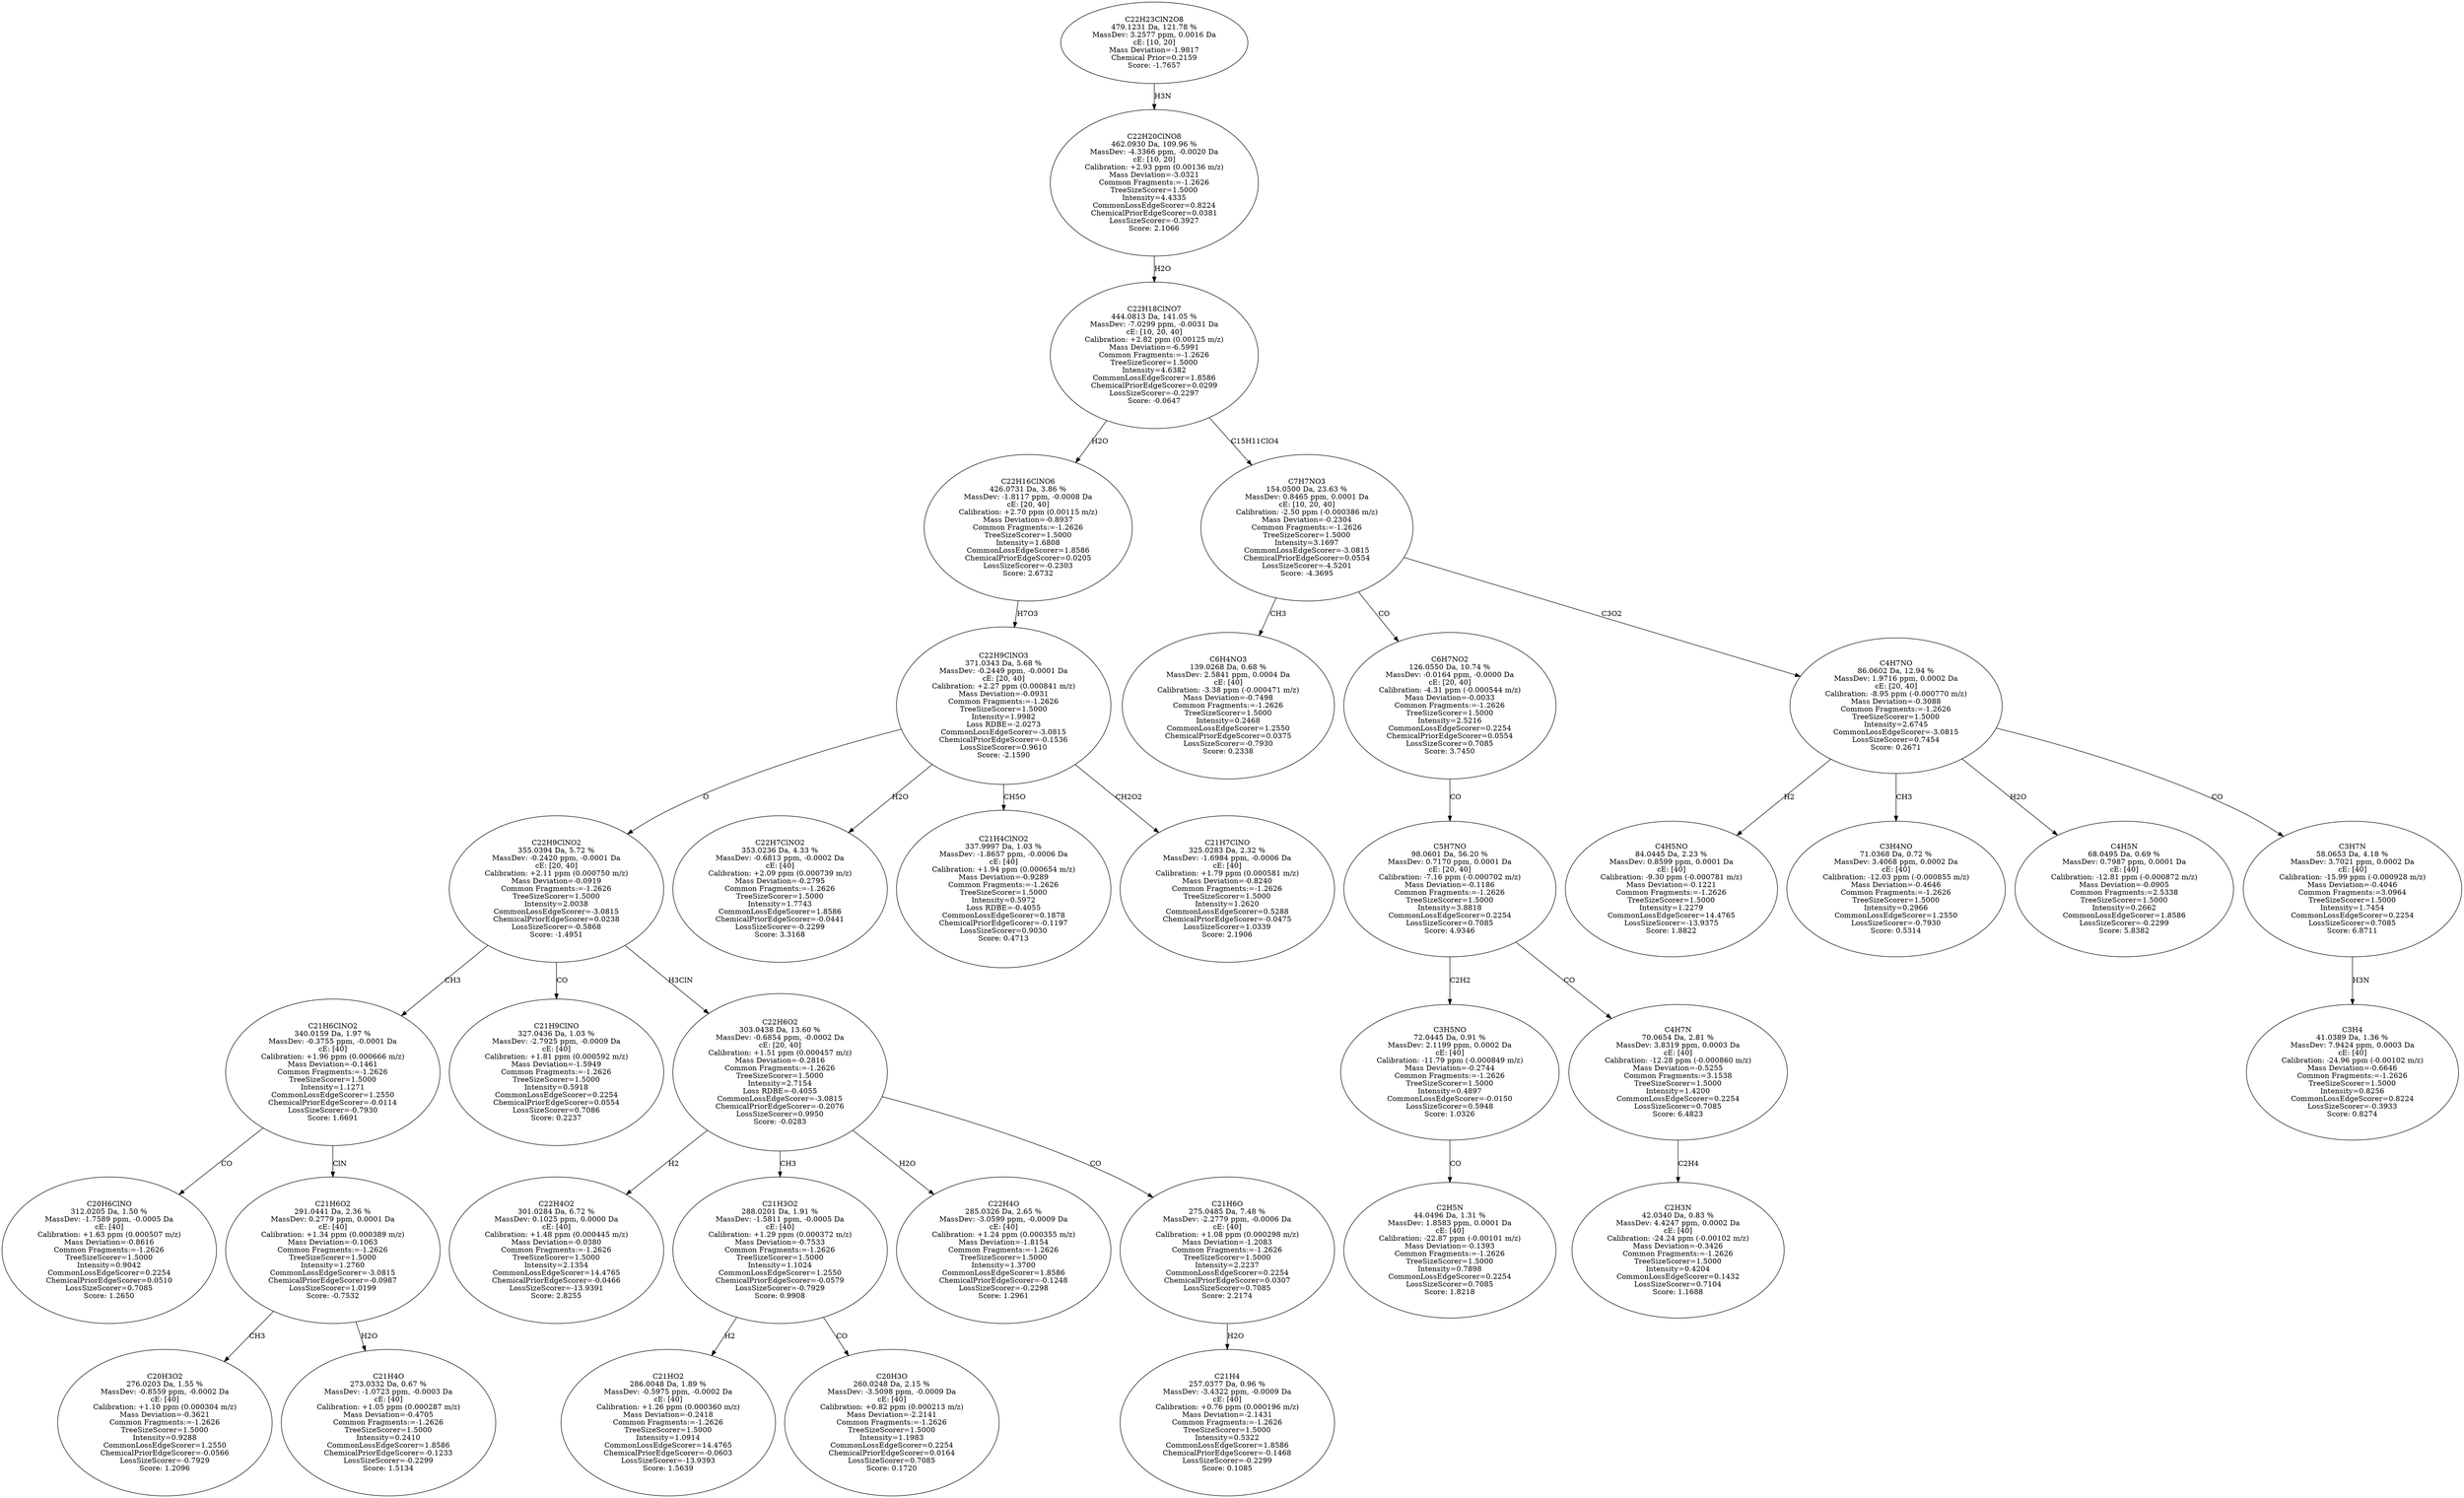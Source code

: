 strict digraph {
v1 [label="C20H6ClNO\n312.0205 Da, 1.50 %\nMassDev: -1.7589 ppm, -0.0005 Da\ncE: [40]\nCalibration: +1.63 ppm (0.000507 m/z)\nMass Deviation=-0.8616\nCommon Fragments:=-1.2626\nTreeSizeScorer=1.5000\nIntensity=0.9042\nCommonLossEdgeScorer=0.2254\nChemicalPriorEdgeScorer=0.0510\nLossSizeScorer=0.7085\nScore: 1.2650"];
v2 [label="C20H3O2\n276.0203 Da, 1.55 %\nMassDev: -0.8559 ppm, -0.0002 Da\ncE: [40]\nCalibration: +1.10 ppm (0.000304 m/z)\nMass Deviation=-0.3621\nCommon Fragments:=-1.2626\nTreeSizeScorer=1.5000\nIntensity=0.9288\nCommonLossEdgeScorer=1.2550\nChemicalPriorEdgeScorer=-0.0566\nLossSizeScorer=-0.7929\nScore: 1.2096"];
v3 [label="C21H4O\n273.0332 Da, 0.67 %\nMassDev: -1.0723 ppm, -0.0003 Da\ncE: [40]\nCalibration: +1.05 ppm (0.000287 m/z)\nMass Deviation=-0.4705\nCommon Fragments:=-1.2626\nTreeSizeScorer=1.5000\nIntensity=0.2410\nCommonLossEdgeScorer=1.8586\nChemicalPriorEdgeScorer=-0.1233\nLossSizeScorer=-0.2299\nScore: 1.5134"];
v4 [label="C21H6O2\n291.0441 Da, 2.36 %\nMassDev: 0.2779 ppm, 0.0001 Da\ncE: [40]\nCalibration: +1.34 ppm (0.000389 m/z)\nMass Deviation=-0.1063\nCommon Fragments:=-1.2626\nTreeSizeScorer=1.5000\nIntensity=1.2760\nCommonLossEdgeScorer=-3.0815\nChemicalPriorEdgeScorer=-0.0987\nLossSizeScorer=1.0199\nScore: -0.7532"];
v5 [label="C21H6ClNO2\n340.0159 Da, 1.97 %\nMassDev: -0.3755 ppm, -0.0001 Da\ncE: [40]\nCalibration: +1.96 ppm (0.000666 m/z)\nMass Deviation=-0.1461\nCommon Fragments:=-1.2626\nTreeSizeScorer=1.5000\nIntensity=1.1271\nCommonLossEdgeScorer=1.2550\nChemicalPriorEdgeScorer=-0.0114\nLossSizeScorer=-0.7930\nScore: 1.6691"];
v6 [label="C21H9ClNO\n327.0436 Da, 1.03 %\nMassDev: -2.7925 ppm, -0.0009 Da\ncE: [40]\nCalibration: +1.81 ppm (0.000592 m/z)\nMass Deviation=-1.5949\nCommon Fragments:=-1.2626\nTreeSizeScorer=1.5000\nIntensity=0.5918\nCommonLossEdgeScorer=0.2254\nChemicalPriorEdgeScorer=0.0554\nLossSizeScorer=0.7086\nScore: 0.2237"];
v7 [label="C22H4O2\n301.0284 Da, 6.72 %\nMassDev: 0.1025 ppm, 0.0000 Da\ncE: [40]\nCalibration: +1.48 ppm (0.000445 m/z)\nMass Deviation=-0.0380\nCommon Fragments:=-1.2626\nTreeSizeScorer=1.5000\nIntensity=2.1354\nCommonLossEdgeScorer=14.4765\nChemicalPriorEdgeScorer=-0.0466\nLossSizeScorer=-13.9391\nScore: 2.8255"];
v8 [label="C21HO2\n286.0048 Da, 1.89 %\nMassDev: -0.5975 ppm, -0.0002 Da\ncE: [40]\nCalibration: +1.26 ppm (0.000360 m/z)\nMass Deviation=-0.2418\nCommon Fragments:=-1.2626\nTreeSizeScorer=1.5000\nIntensity=1.0914\nCommonLossEdgeScorer=14.4765\nChemicalPriorEdgeScorer=-0.0603\nLossSizeScorer=-13.9393\nScore: 1.5639"];
v9 [label="C20H3O\n260.0248 Da, 2.15 %\nMassDev: -3.5098 ppm, -0.0009 Da\ncE: [40]\nCalibration: +0.82 ppm (0.000213 m/z)\nMass Deviation=-2.2141\nCommon Fragments:=-1.2626\nTreeSizeScorer=1.5000\nIntensity=1.1983\nCommonLossEdgeScorer=0.2254\nChemicalPriorEdgeScorer=0.0164\nLossSizeScorer=0.7085\nScore: 0.1720"];
v10 [label="C21H3O2\n288.0201 Da, 1.91 %\nMassDev: -1.5811 ppm, -0.0005 Da\ncE: [40]\nCalibration: +1.29 ppm (0.000372 m/z)\nMass Deviation=-0.7533\nCommon Fragments:=-1.2626\nTreeSizeScorer=1.5000\nIntensity=1.1024\nCommonLossEdgeScorer=1.2550\nChemicalPriorEdgeScorer=-0.0579\nLossSizeScorer=-0.7929\nScore: 0.9908"];
v11 [label="C22H4O\n285.0326 Da, 2.65 %\nMassDev: -3.0599 ppm, -0.0009 Da\ncE: [40]\nCalibration: +1.24 ppm (0.000355 m/z)\nMass Deviation=-1.8154\nCommon Fragments:=-1.2626\nTreeSizeScorer=1.5000\nIntensity=1.3700\nCommonLossEdgeScorer=1.8586\nChemicalPriorEdgeScorer=-0.1248\nLossSizeScorer=-0.2298\nScore: 1.2961"];
v12 [label="C21H4\n257.0377 Da, 0.96 %\nMassDev: -3.4322 ppm, -0.0009 Da\ncE: [40]\nCalibration: +0.76 ppm (0.000196 m/z)\nMass Deviation=-2.1431\nCommon Fragments:=-1.2626\nTreeSizeScorer=1.5000\nIntensity=0.5322\nCommonLossEdgeScorer=1.8586\nChemicalPriorEdgeScorer=-0.1468\nLossSizeScorer=-0.2299\nScore: 0.1085"];
v13 [label="C21H6O\n275.0485 Da, 7.48 %\nMassDev: -2.2779 ppm, -0.0006 Da\ncE: [40]\nCalibration: +1.08 ppm (0.000298 m/z)\nMass Deviation=-1.2083\nCommon Fragments:=-1.2626\nTreeSizeScorer=1.5000\nIntensity=2.2237\nCommonLossEdgeScorer=0.2254\nChemicalPriorEdgeScorer=0.0307\nLossSizeScorer=0.7085\nScore: 2.2174"];
v14 [label="C22H6O2\n303.0438 Da, 13.60 %\nMassDev: -0.6854 ppm, -0.0002 Da\ncE: [20, 40]\nCalibration: +1.51 ppm (0.000457 m/z)\nMass Deviation=-0.2816\nCommon Fragments:=-1.2626\nTreeSizeScorer=1.5000\nIntensity=2.7154\nLoss RDBE=-0.4055\nCommonLossEdgeScorer=-3.0815\nChemicalPriorEdgeScorer=-0.2076\nLossSizeScorer=0.9950\nScore: -0.0283"];
v15 [label="C22H9ClNO2\n355.0394 Da, 5.72 %\nMassDev: -0.2420 ppm, -0.0001 Da\ncE: [20, 40]\nCalibration: +2.11 ppm (0.000750 m/z)\nMass Deviation=-0.0919\nCommon Fragments:=-1.2626\nTreeSizeScorer=1.5000\nIntensity=2.0038\nCommonLossEdgeScorer=-3.0815\nChemicalPriorEdgeScorer=0.0238\nLossSizeScorer=-0.5868\nScore: -1.4951"];
v16 [label="C22H7ClNO2\n353.0236 Da, 4.33 %\nMassDev: -0.6813 ppm, -0.0002 Da\ncE: [40]\nCalibration: +2.09 ppm (0.000739 m/z)\nMass Deviation=-0.2795\nCommon Fragments:=-1.2626\nTreeSizeScorer=1.5000\nIntensity=1.7743\nCommonLossEdgeScorer=1.8586\nChemicalPriorEdgeScorer=-0.0441\nLossSizeScorer=-0.2299\nScore: 3.3168"];
v17 [label="C21H4ClNO2\n337.9997 Da, 1.03 %\nMassDev: -1.8657 ppm, -0.0006 Da\ncE: [40]\nCalibration: +1.94 ppm (0.000654 m/z)\nMass Deviation=-0.9289\nCommon Fragments:=-1.2626\nTreeSizeScorer=1.5000\nIntensity=0.5972\nLoss RDBE=-0.4055\nCommonLossEdgeScorer=0.1878\nChemicalPriorEdgeScorer=-0.1197\nLossSizeScorer=0.9030\nScore: 0.4713"];
v18 [label="C21H7ClNO\n325.0283 Da, 2.32 %\nMassDev: -1.6984 ppm, -0.0006 Da\ncE: [40]\nCalibration: +1.79 ppm (0.000581 m/z)\nMass Deviation=-0.8240\nCommon Fragments:=-1.2626\nTreeSizeScorer=1.5000\nIntensity=1.2620\nCommonLossEdgeScorer=0.5288\nChemicalPriorEdgeScorer=-0.0475\nLossSizeScorer=1.0339\nScore: 2.1906"];
v19 [label="C22H9ClNO3\n371.0343 Da, 5.68 %\nMassDev: -0.2449 ppm, -0.0001 Da\ncE: [20, 40]\nCalibration: +2.27 ppm (0.000841 m/z)\nMass Deviation=-0.0931\nCommon Fragments:=-1.2626\nTreeSizeScorer=1.5000\nIntensity=1.9982\nLoss RDBE=-2.0273\nCommonLossEdgeScorer=-3.0815\nChemicalPriorEdgeScorer=-0.1536\nLossSizeScorer=0.9610\nScore: -2.1590"];
v20 [label="C22H16ClNO6\n426.0731 Da, 3.86 %\nMassDev: -1.8117 ppm, -0.0008 Da\ncE: [20, 40]\nCalibration: +2.70 ppm (0.00115 m/z)\nMass Deviation=-0.8937\nCommon Fragments:=-1.2626\nTreeSizeScorer=1.5000\nIntensity=1.6808\nCommonLossEdgeScorer=1.8586\nChemicalPriorEdgeScorer=0.0205\nLossSizeScorer=-0.2303\nScore: 2.6732"];
v21 [label="C6H4NO3\n139.0268 Da, 0.68 %\nMassDev: 2.5841 ppm, 0.0004 Da\ncE: [40]\nCalibration: -3.38 ppm (-0.000471 m/z)\nMass Deviation=-0.7498\nCommon Fragments:=-1.2626\nTreeSizeScorer=1.5000\nIntensity=0.2468\nCommonLossEdgeScorer=1.2550\nChemicalPriorEdgeScorer=0.0375\nLossSizeScorer=-0.7930\nScore: 0.2338"];
v22 [label="C2H5N\n44.0496 Da, 1.31 %\nMassDev: 1.8583 ppm, 0.0001 Da\ncE: [40]\nCalibration: -22.87 ppm (-0.00101 m/z)\nMass Deviation=-0.1393\nCommon Fragments:=-1.2626\nTreeSizeScorer=1.5000\nIntensity=0.7898\nCommonLossEdgeScorer=0.2254\nLossSizeScorer=0.7085\nScore: 1.8218"];
v23 [label="C3H5NO\n72.0445 Da, 0.91 %\nMassDev: 2.1199 ppm, 0.0002 Da\ncE: [40]\nCalibration: -11.79 ppm (-0.000849 m/z)\nMass Deviation=-0.2744\nCommon Fragments:=-1.2626\nTreeSizeScorer=1.5000\nIntensity=0.4897\nCommonLossEdgeScorer=-0.0150\nLossSizeScorer=0.5948\nScore: 1.0326"];
v24 [label="C2H3N\n42.0340 Da, 0.83 %\nMassDev: 4.4247 ppm, 0.0002 Da\ncE: [40]\nCalibration: -24.24 ppm (-0.00102 m/z)\nMass Deviation=-0.3426\nCommon Fragments:=-1.2626\nTreeSizeScorer=1.5000\nIntensity=0.4204\nCommonLossEdgeScorer=0.1432\nLossSizeScorer=0.7104\nScore: 1.1688"];
v25 [label="C4H7N\n70.0654 Da, 2.81 %\nMassDev: 3.8319 ppm, 0.0003 Da\ncE: [40]\nCalibration: -12.28 ppm (-0.000860 m/z)\nMass Deviation=-0.5255\nCommon Fragments:=3.1538\nTreeSizeScorer=1.5000\nIntensity=1.4200\nCommonLossEdgeScorer=0.2254\nLossSizeScorer=0.7085\nScore: 6.4823"];
v26 [label="C5H7NO\n98.0601 Da, 56.20 %\nMassDev: 0.7170 ppm, 0.0001 Da\ncE: [20, 40]\nCalibration: -7.16 ppm (-0.000702 m/z)\nMass Deviation=-0.1186\nCommon Fragments:=-1.2626\nTreeSizeScorer=1.5000\nIntensity=3.8818\nCommonLossEdgeScorer=0.2254\nLossSizeScorer=0.7085\nScore: 4.9346"];
v27 [label="C6H7NO2\n126.0550 Da, 10.74 %\nMassDev: -0.0164 ppm, -0.0000 Da\ncE: [20, 40]\nCalibration: -4.31 ppm (-0.000544 m/z)\nMass Deviation=-0.0033\nCommon Fragments:=-1.2626\nTreeSizeScorer=1.5000\nIntensity=2.5216\nCommonLossEdgeScorer=0.2254\nChemicalPriorEdgeScorer=0.0554\nLossSizeScorer=0.7085\nScore: 3.7450"];
v28 [label="C4H5NO\n84.0445 Da, 2.23 %\nMassDev: 0.8599 ppm, 0.0001 Da\ncE: [40]\nCalibration: -9.30 ppm (-0.000781 m/z)\nMass Deviation=-0.1221\nCommon Fragments:=-1.2626\nTreeSizeScorer=1.5000\nIntensity=1.2279\nCommonLossEdgeScorer=14.4765\nLossSizeScorer=-13.9375\nScore: 1.8822"];
v29 [label="C3H4NO\n71.0368 Da, 0.72 %\nMassDev: 3.4068 ppm, 0.0002 Da\ncE: [40]\nCalibration: -12.03 ppm (-0.000855 m/z)\nMass Deviation=-0.4646\nCommon Fragments:=-1.2626\nTreeSizeScorer=1.5000\nIntensity=0.2966\nCommonLossEdgeScorer=1.2550\nLossSizeScorer=-0.7930\nScore: 0.5314"];
v30 [label="C4H5N\n68.0495 Da, 0.69 %\nMassDev: 0.7987 ppm, 0.0001 Da\ncE: [40]\nCalibration: -12.81 ppm (-0.000872 m/z)\nMass Deviation=-0.0905\nCommon Fragments:=2.5338\nTreeSizeScorer=1.5000\nIntensity=0.2662\nCommonLossEdgeScorer=1.8586\nLossSizeScorer=-0.2299\nScore: 5.8382"];
v31 [label="C3H4\n41.0389 Da, 1.36 %\nMassDev: 7.9424 ppm, 0.0003 Da\ncE: [40]\nCalibration: -24.96 ppm (-0.00102 m/z)\nMass Deviation=-0.6646\nCommon Fragments:=-1.2626\nTreeSizeScorer=1.5000\nIntensity=0.8256\nCommonLossEdgeScorer=0.8224\nLossSizeScorer=-0.3933\nScore: 0.8274"];
v32 [label="C3H7N\n58.0653 Da, 4.18 %\nMassDev: 3.7021 ppm, 0.0002 Da\ncE: [40]\nCalibration: -15.99 ppm (-0.000928 m/z)\nMass Deviation=-0.4046\nCommon Fragments:=3.0964\nTreeSizeScorer=1.5000\nIntensity=1.7454\nCommonLossEdgeScorer=0.2254\nLossSizeScorer=0.7085\nScore: 6.8711"];
v33 [label="C4H7NO\n86.0602 Da, 12.94 %\nMassDev: 1.9716 ppm, 0.0002 Da\ncE: [20, 40]\nCalibration: -8.95 ppm (-0.000770 m/z)\nMass Deviation=-0.3088\nCommon Fragments:=-1.2626\nTreeSizeScorer=1.5000\nIntensity=2.6745\nCommonLossEdgeScorer=-3.0815\nLossSizeScorer=0.7454\nScore: 0.2671"];
v34 [label="C7H7NO3\n154.0500 Da, 23.63 %\nMassDev: 0.8465 ppm, 0.0001 Da\ncE: [10, 20, 40]\nCalibration: -2.50 ppm (-0.000386 m/z)\nMass Deviation=-0.2304\nCommon Fragments:=-1.2626\nTreeSizeScorer=1.5000\nIntensity=3.1697\nCommonLossEdgeScorer=-3.0815\nChemicalPriorEdgeScorer=0.0554\nLossSizeScorer=-4.5201\nScore: -4.3695"];
v35 [label="C22H18ClNO7\n444.0813 Da, 141.05 %\nMassDev: -7.0299 ppm, -0.0031 Da\ncE: [10, 20, 40]\nCalibration: +2.82 ppm (0.00125 m/z)\nMass Deviation=-6.5991\nCommon Fragments:=-1.2626\nTreeSizeScorer=1.5000\nIntensity=4.6382\nCommonLossEdgeScorer=1.8586\nChemicalPriorEdgeScorer=0.0299\nLossSizeScorer=-0.2297\nScore: -0.0647"];
v36 [label="C22H20ClNO8\n462.0930 Da, 109.96 %\nMassDev: -4.3366 ppm, -0.0020 Da\ncE: [10, 20]\nCalibration: +2.93 ppm (0.00136 m/z)\nMass Deviation=-3.0321\nCommon Fragments:=-1.2626\nTreeSizeScorer=1.5000\nIntensity=4.4335\nCommonLossEdgeScorer=0.8224\nChemicalPriorEdgeScorer=0.0381\nLossSizeScorer=-0.3927\nScore: 2.1066"];
v37 [label="C22H23ClN2O8\n479.1231 Da, 121.78 %\nMassDev: 3.2577 ppm, 0.0016 Da\ncE: [10, 20]\nMass Deviation=-1.9817\nChemical Prior=0.2159\nScore: -1.7657"];
v5 -> v1 [label="CO"];
v4 -> v2 [label="CH3"];
v4 -> v3 [label="H2O"];
v5 -> v4 [label="ClN"];
v15 -> v5 [label="CH3"];
v15 -> v6 [label="CO"];
v14 -> v7 [label="H2"];
v10 -> v8 [label="H2"];
v10 -> v9 [label="CO"];
v14 -> v10 [label="CH3"];
v14 -> v11 [label="H2O"];
v13 -> v12 [label="H2O"];
v14 -> v13 [label="CO"];
v15 -> v14 [label="H3ClN"];
v19 -> v15 [label="O"];
v19 -> v16 [label="H2O"];
v19 -> v17 [label="CH5O"];
v19 -> v18 [label="CH2O2"];
v20 -> v19 [label="H7O3"];
v35 -> v20 [label="H2O"];
v34 -> v21 [label="CH3"];
v23 -> v22 [label="CO"];
v26 -> v23 [label="C2H2"];
v25 -> v24 [label="C2H4"];
v26 -> v25 [label="CO"];
v27 -> v26 [label="CO"];
v34 -> v27 [label="CO"];
v33 -> v28 [label="H2"];
v33 -> v29 [label="CH3"];
v33 -> v30 [label="H2O"];
v32 -> v31 [label="H3N"];
v33 -> v32 [label="CO"];
v34 -> v33 [label="C3O2"];
v35 -> v34 [label="C15H11ClO4"];
v36 -> v35 [label="H2O"];
v37 -> v36 [label="H3N"];
}